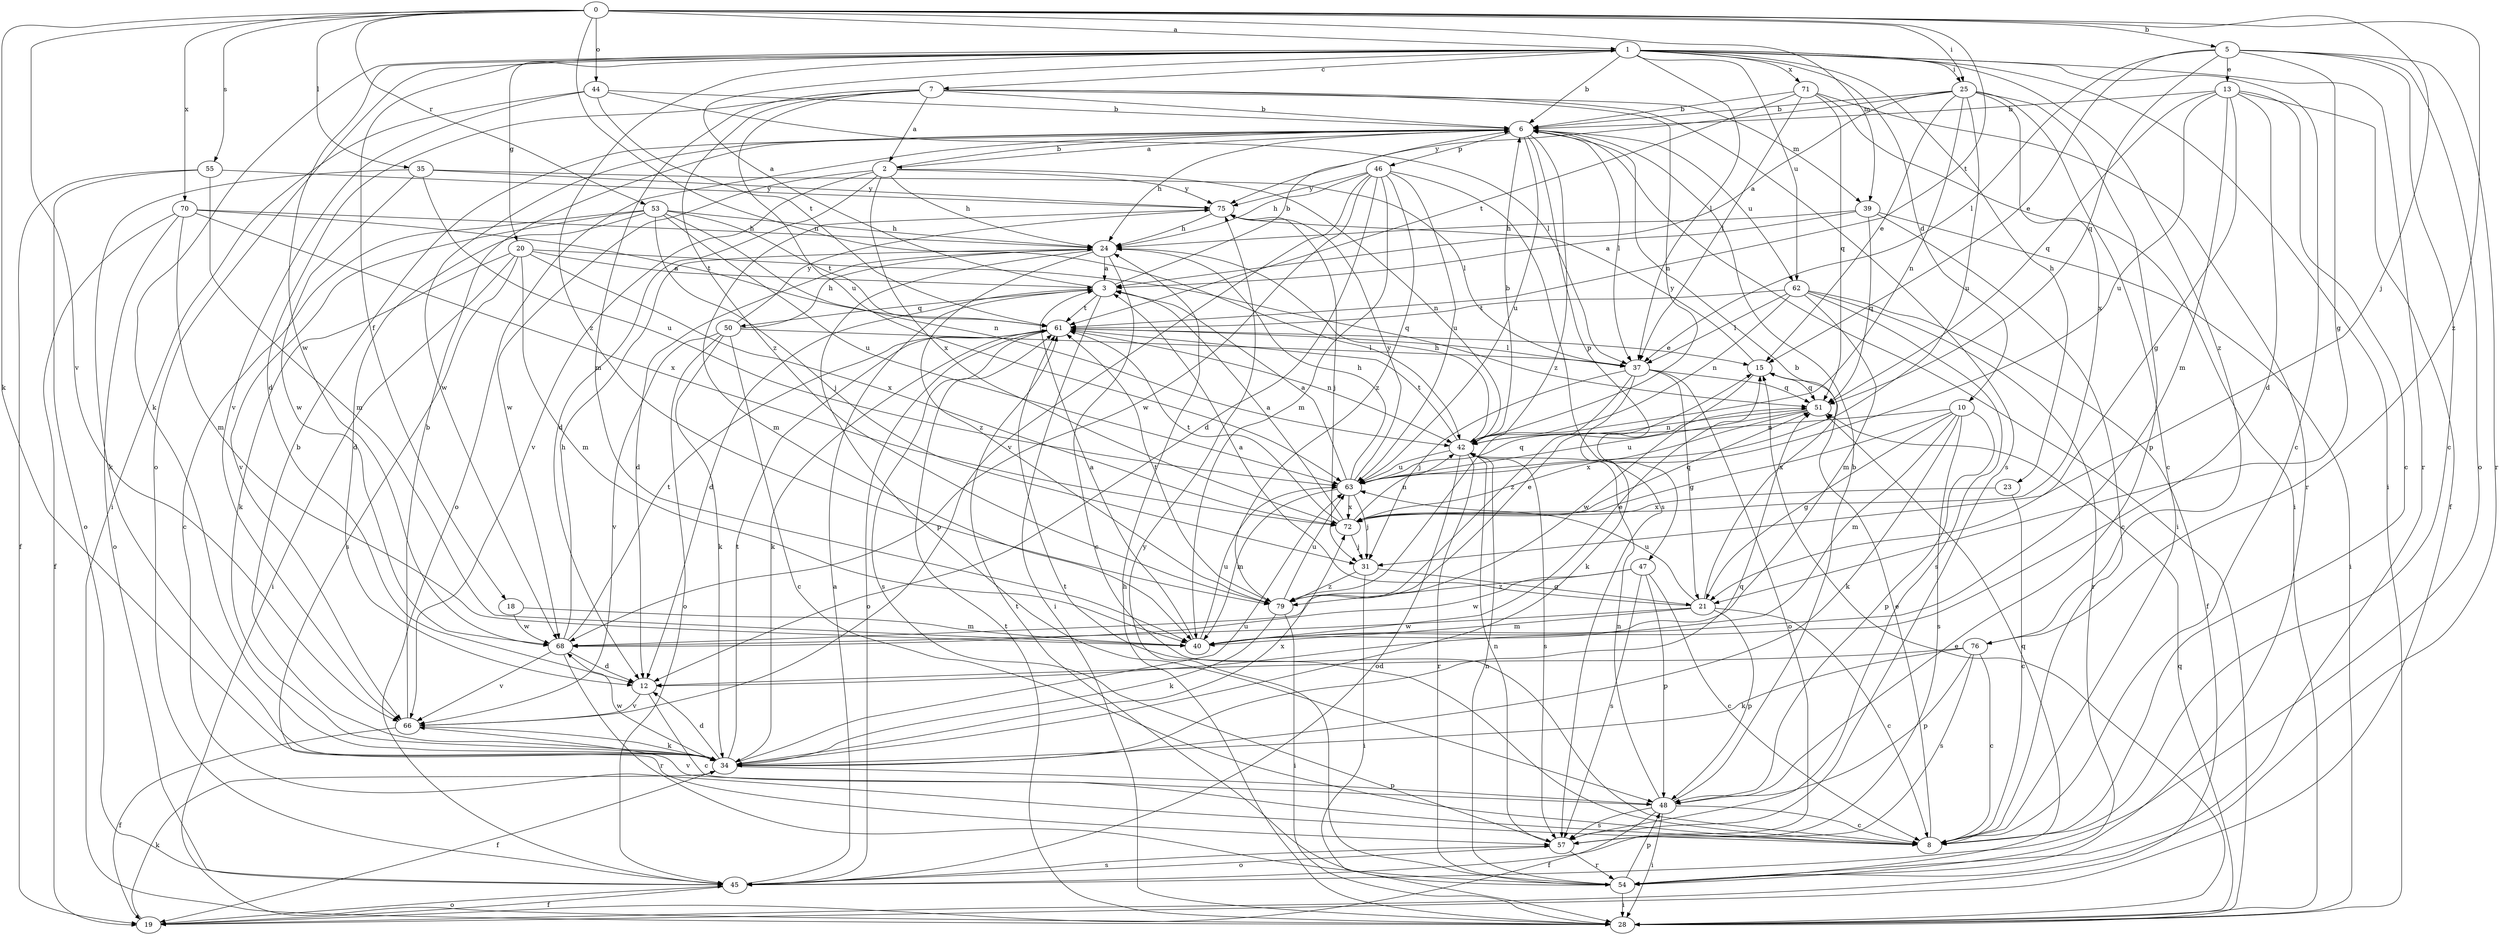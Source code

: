 strict digraph  {
0;
1;
2;
3;
5;
6;
7;
8;
10;
12;
13;
15;
18;
19;
20;
21;
23;
24;
25;
28;
31;
34;
35;
37;
39;
40;
42;
44;
45;
46;
47;
48;
50;
51;
53;
54;
55;
57;
61;
62;
63;
66;
68;
70;
71;
72;
75;
76;
79;
0 -> 1  [label=a];
0 -> 5  [label=b];
0 -> 25  [label=i];
0 -> 31  [label=j];
0 -> 34  [label=k];
0 -> 35  [label=l];
0 -> 39  [label=m];
0 -> 42  [label=n];
0 -> 44  [label=o];
0 -> 53  [label=r];
0 -> 55  [label=s];
0 -> 61  [label=t];
0 -> 66  [label=v];
0 -> 70  [label=x];
0 -> 76  [label=z];
1 -> 6  [label=b];
1 -> 7  [label=c];
1 -> 8  [label=c];
1 -> 10  [label=d];
1 -> 18  [label=f];
1 -> 20  [label=g];
1 -> 23  [label=h];
1 -> 25  [label=i];
1 -> 28  [label=i];
1 -> 34  [label=k];
1 -> 37  [label=l];
1 -> 45  [label=o];
1 -> 54  [label=r];
1 -> 62  [label=u];
1 -> 68  [label=w];
1 -> 71  [label=x];
1 -> 76  [label=z];
1 -> 79  [label=z];
2 -> 6  [label=b];
2 -> 12  [label=d];
2 -> 24  [label=h];
2 -> 42  [label=n];
2 -> 66  [label=v];
2 -> 68  [label=w];
2 -> 72  [label=x];
2 -> 75  [label=y];
3 -> 1  [label=a];
3 -> 6  [label=b];
3 -> 12  [label=d];
3 -> 28  [label=i];
3 -> 50  [label=q];
3 -> 61  [label=t];
5 -> 8  [label=c];
5 -> 13  [label=e];
5 -> 15  [label=e];
5 -> 21  [label=g];
5 -> 37  [label=l];
5 -> 45  [label=o];
5 -> 51  [label=q];
5 -> 54  [label=r];
6 -> 2  [label=a];
6 -> 24  [label=h];
6 -> 28  [label=i];
6 -> 37  [label=l];
6 -> 45  [label=o];
6 -> 46  [label=p];
6 -> 47  [label=p];
6 -> 62  [label=u];
6 -> 63  [label=u];
6 -> 68  [label=w];
6 -> 79  [label=z];
7 -> 2  [label=a];
7 -> 6  [label=b];
7 -> 12  [label=d];
7 -> 39  [label=m];
7 -> 40  [label=m];
7 -> 42  [label=n];
7 -> 57  [label=s];
7 -> 63  [label=u];
7 -> 79  [label=z];
8 -> 15  [label=e];
8 -> 61  [label=t];
10 -> 21  [label=g];
10 -> 34  [label=k];
10 -> 40  [label=m];
10 -> 42  [label=n];
10 -> 48  [label=p];
10 -> 57  [label=s];
10 -> 72  [label=x];
12 -> 8  [label=c];
12 -> 66  [label=v];
13 -> 6  [label=b];
13 -> 8  [label=c];
13 -> 12  [label=d];
13 -> 19  [label=f];
13 -> 21  [label=g];
13 -> 40  [label=m];
13 -> 51  [label=q];
13 -> 63  [label=u];
15 -> 51  [label=q];
15 -> 68  [label=w];
15 -> 75  [label=y];
18 -> 40  [label=m];
18 -> 68  [label=w];
19 -> 34  [label=k];
19 -> 45  [label=o];
20 -> 3  [label=a];
20 -> 28  [label=i];
20 -> 34  [label=k];
20 -> 40  [label=m];
20 -> 51  [label=q];
20 -> 57  [label=s];
20 -> 72  [label=x];
21 -> 3  [label=a];
21 -> 6  [label=b];
21 -> 8  [label=c];
21 -> 40  [label=m];
21 -> 48  [label=p];
21 -> 63  [label=u];
21 -> 68  [label=w];
23 -> 8  [label=c];
23 -> 72  [label=x];
24 -> 3  [label=a];
24 -> 8  [label=c];
24 -> 12  [label=d];
24 -> 48  [label=p];
24 -> 79  [label=z];
25 -> 3  [label=a];
25 -> 6  [label=b];
25 -> 8  [label=c];
25 -> 15  [label=e];
25 -> 42  [label=n];
25 -> 48  [label=p];
25 -> 63  [label=u];
25 -> 72  [label=x];
25 -> 75  [label=y];
28 -> 15  [label=e];
28 -> 24  [label=h];
28 -> 51  [label=q];
28 -> 61  [label=t];
31 -> 21  [label=g];
31 -> 28  [label=i];
31 -> 79  [label=z];
34 -> 6  [label=b];
34 -> 12  [label=d];
34 -> 19  [label=f];
34 -> 48  [label=p];
34 -> 51  [label=q];
34 -> 61  [label=t];
34 -> 63  [label=u];
34 -> 68  [label=w];
34 -> 72  [label=x];
35 -> 34  [label=k];
35 -> 37  [label=l];
35 -> 63  [label=u];
35 -> 68  [label=w];
35 -> 75  [label=y];
37 -> 21  [label=g];
37 -> 31  [label=j];
37 -> 34  [label=k];
37 -> 45  [label=o];
37 -> 51  [label=q];
37 -> 79  [label=z];
39 -> 3  [label=a];
39 -> 8  [label=c];
39 -> 24  [label=h];
39 -> 28  [label=i];
39 -> 51  [label=q];
40 -> 3  [label=a];
40 -> 15  [label=e];
40 -> 63  [label=u];
42 -> 6  [label=b];
42 -> 24  [label=h];
42 -> 45  [label=o];
42 -> 54  [label=r];
42 -> 57  [label=s];
42 -> 61  [label=t];
42 -> 63  [label=u];
44 -> 6  [label=b];
44 -> 28  [label=i];
44 -> 37  [label=l];
44 -> 61  [label=t];
44 -> 66  [label=v];
45 -> 3  [label=a];
45 -> 19  [label=f];
45 -> 57  [label=s];
46 -> 12  [label=d];
46 -> 24  [label=h];
46 -> 40  [label=m];
46 -> 57  [label=s];
46 -> 63  [label=u];
46 -> 66  [label=v];
46 -> 68  [label=w];
46 -> 75  [label=y];
46 -> 79  [label=z];
47 -> 8  [label=c];
47 -> 48  [label=p];
47 -> 57  [label=s];
47 -> 68  [label=w];
47 -> 79  [label=z];
48 -> 6  [label=b];
48 -> 8  [label=c];
48 -> 19  [label=f];
48 -> 28  [label=i];
48 -> 42  [label=n];
48 -> 57  [label=s];
48 -> 66  [label=v];
50 -> 8  [label=c];
50 -> 24  [label=h];
50 -> 34  [label=k];
50 -> 37  [label=l];
50 -> 45  [label=o];
50 -> 66  [label=v];
50 -> 75  [label=y];
51 -> 42  [label=n];
51 -> 63  [label=u];
51 -> 72  [label=x];
53 -> 8  [label=c];
53 -> 12  [label=d];
53 -> 24  [label=h];
53 -> 31  [label=j];
53 -> 42  [label=n];
53 -> 61  [label=t];
53 -> 63  [label=u];
53 -> 66  [label=v];
54 -> 28  [label=i];
54 -> 42  [label=n];
54 -> 48  [label=p];
54 -> 51  [label=q];
54 -> 61  [label=t];
54 -> 75  [label=y];
55 -> 19  [label=f];
55 -> 40  [label=m];
55 -> 45  [label=o];
55 -> 75  [label=y];
57 -> 42  [label=n];
57 -> 45  [label=o];
57 -> 54  [label=r];
61 -> 15  [label=e];
61 -> 34  [label=k];
61 -> 37  [label=l];
61 -> 42  [label=n];
61 -> 45  [label=o];
61 -> 57  [label=s];
62 -> 19  [label=f];
62 -> 37  [label=l];
62 -> 40  [label=m];
62 -> 42  [label=n];
62 -> 54  [label=r];
62 -> 57  [label=s];
62 -> 61  [label=t];
63 -> 3  [label=a];
63 -> 24  [label=h];
63 -> 31  [label=j];
63 -> 40  [label=m];
63 -> 51  [label=q];
63 -> 72  [label=x];
63 -> 75  [label=y];
66 -> 6  [label=b];
66 -> 19  [label=f];
66 -> 34  [label=k];
68 -> 12  [label=d];
68 -> 24  [label=h];
68 -> 54  [label=r];
68 -> 61  [label=t];
68 -> 66  [label=v];
70 -> 19  [label=f];
70 -> 24  [label=h];
70 -> 40  [label=m];
70 -> 45  [label=o];
70 -> 61  [label=t];
70 -> 72  [label=x];
71 -> 6  [label=b];
71 -> 28  [label=i];
71 -> 37  [label=l];
71 -> 51  [label=q];
71 -> 54  [label=r];
71 -> 61  [label=t];
72 -> 3  [label=a];
72 -> 31  [label=j];
72 -> 42  [label=n];
72 -> 51  [label=q];
72 -> 61  [label=t];
75 -> 24  [label=h];
75 -> 31  [label=j];
75 -> 40  [label=m];
76 -> 8  [label=c];
76 -> 12  [label=d];
76 -> 34  [label=k];
76 -> 48  [label=p];
76 -> 57  [label=s];
79 -> 15  [label=e];
79 -> 28  [label=i];
79 -> 34  [label=k];
79 -> 61  [label=t];
79 -> 63  [label=u];
}
